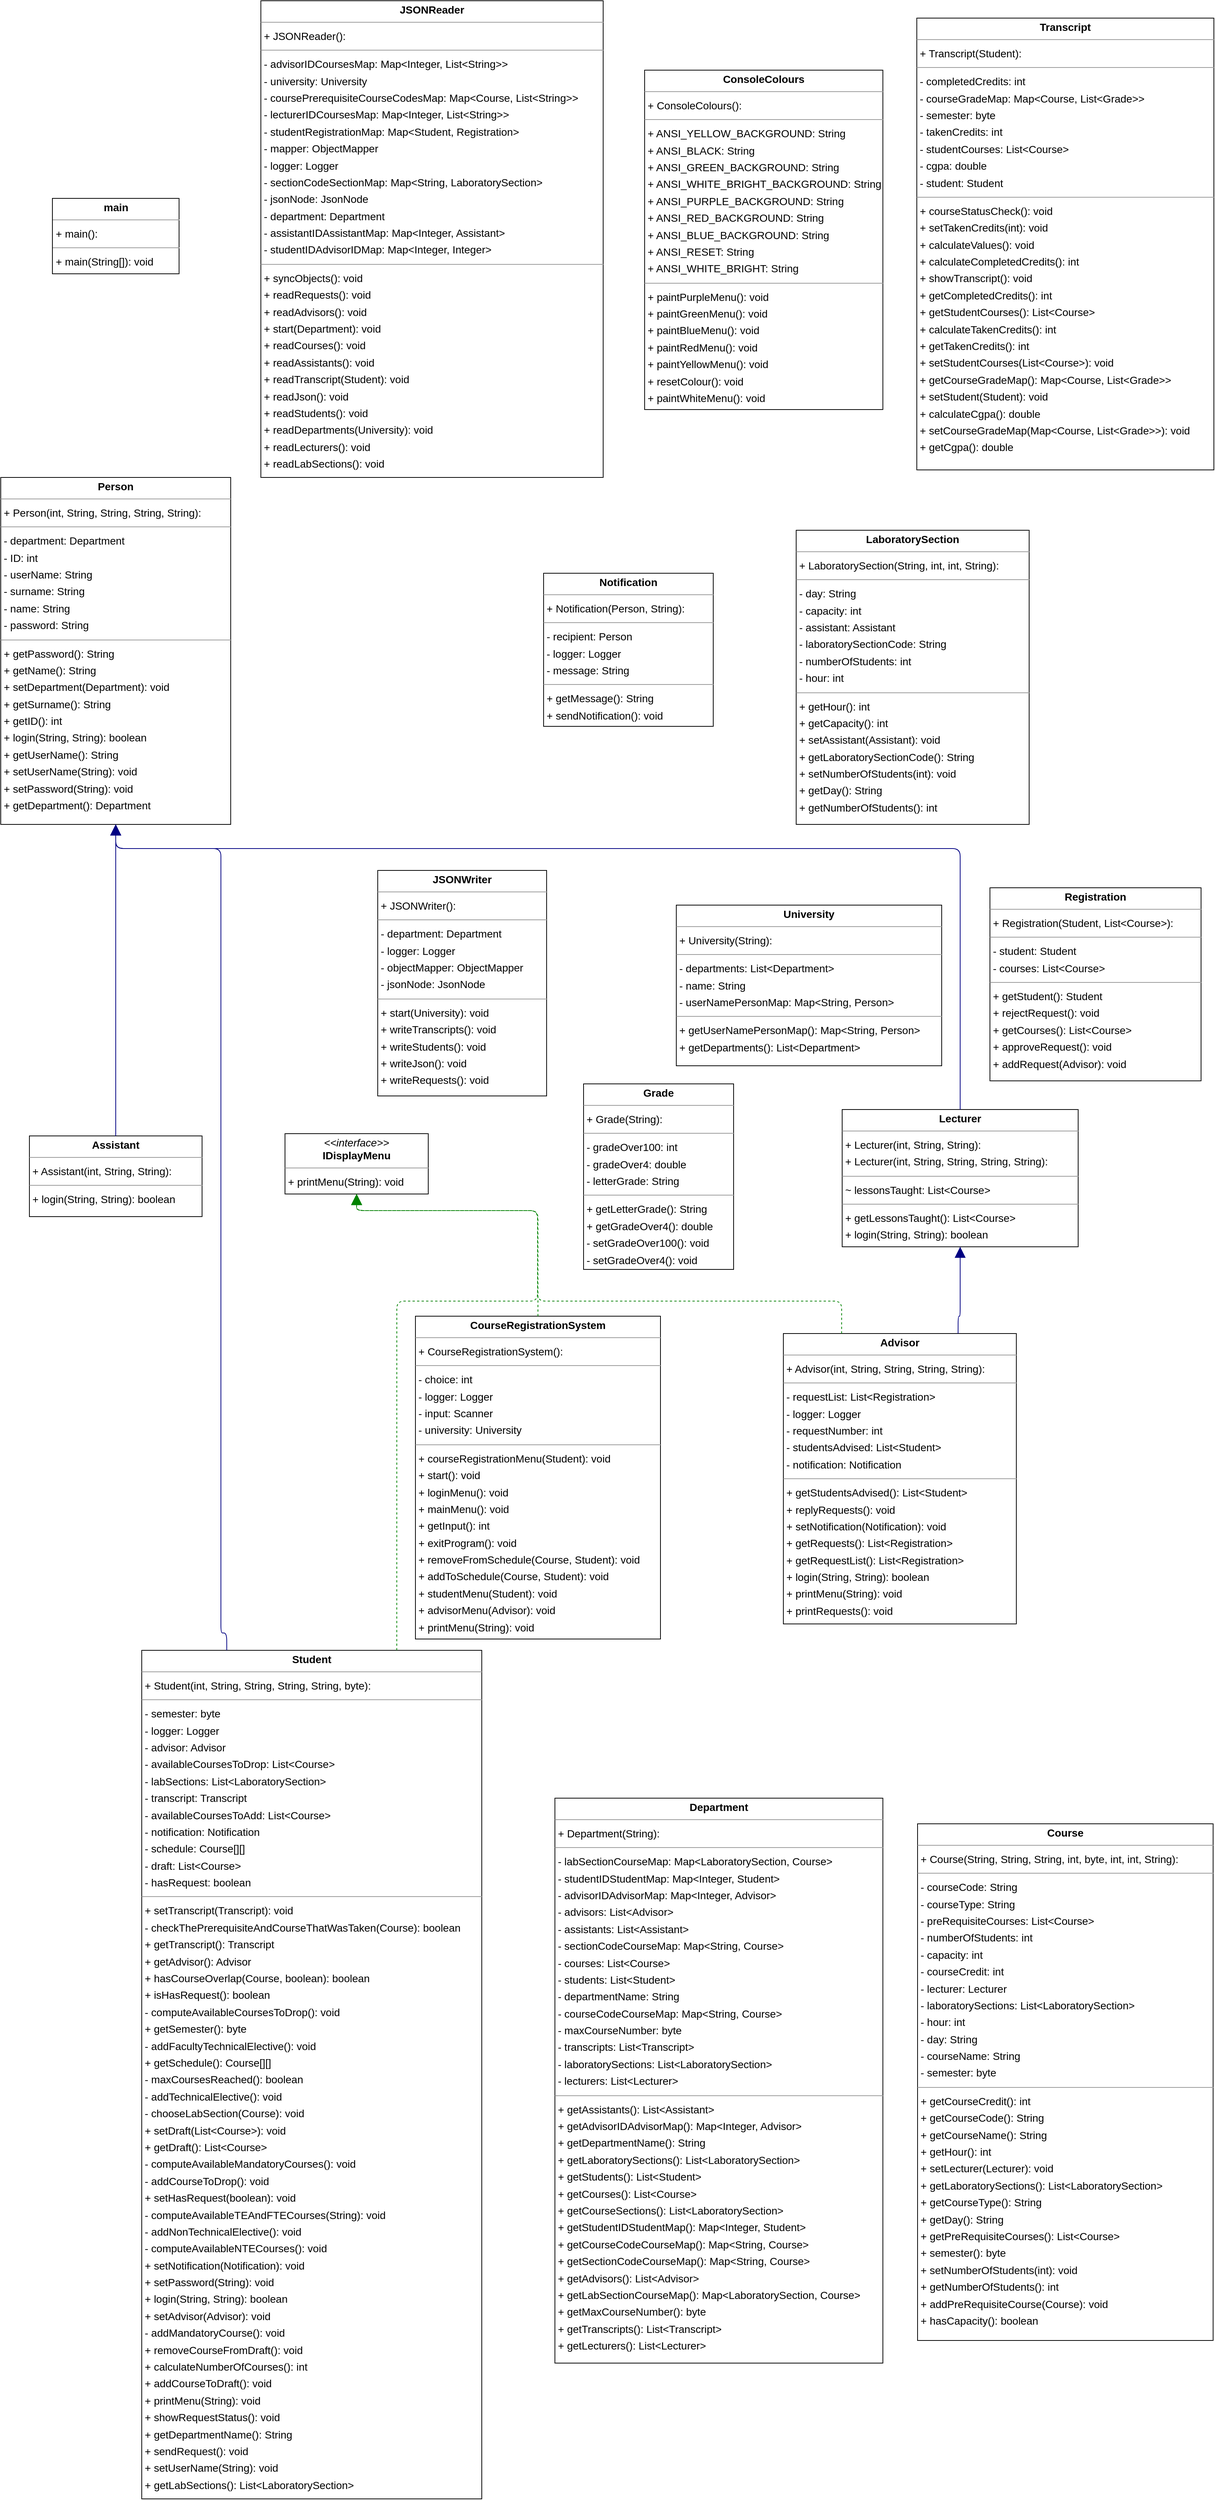 <mxfile version="22.1.2" type="device">
  <diagram id="rTOdLKL7PJ1s8vybaUk6" name="Page-1">
    <mxGraphModel dx="2702" dy="2164" grid="1" gridSize="10" guides="1" tooltips="1" connect="1" arrows="1" fold="1" page="0" pageScale="1" pageWidth="827" pageHeight="1169" background="none" math="0" shadow="0">
      <root>
        <mxCell id="0" />
        <mxCell id="1" parent="0" />
        <mxCell id="node6" value="&lt;p style=&quot;margin:0px;margin-top:4px;text-align:center;&quot;&gt;&lt;b&gt;Advisor&lt;/b&gt;&lt;/p&gt;&lt;hr size=&quot;1&quot;/&gt;&lt;p style=&quot;margin:0 0 0 4px;line-height:1.6;&quot;&gt;+ Advisor(int, String, String, String, String): &lt;/p&gt;&lt;hr size=&quot;1&quot;/&gt;&lt;p style=&quot;margin:0 0 0 4px;line-height:1.6;&quot;&gt;- requestList: List&amp;lt;Registration&amp;gt;&lt;br/&gt;- logger: Logger&lt;br/&gt;- requestNumber: int&lt;br/&gt;- studentsAdvised: List&amp;lt;Student&amp;gt;&lt;br/&gt;- notification: Notification&lt;/p&gt;&lt;hr size=&quot;1&quot;/&gt;&lt;p style=&quot;margin:0 0 0 4px;line-height:1.6;&quot;&gt;+ getStudentsAdvised(): List&amp;lt;Student&amp;gt;&lt;br/&gt;+ replyRequests(): void&lt;br/&gt;+ setNotification(Notification): void&lt;br/&gt;+ getRequests(): List&amp;lt;Registration&amp;gt;&lt;br/&gt;+ getRequestList(): List&amp;lt;Registration&amp;gt;&lt;br/&gt;+ login(String, String): boolean&lt;br/&gt;+ printMenu(String): void&lt;br/&gt;+ printRequests(): void&lt;/p&gt;" style="verticalAlign=top;align=left;overflow=fill;fontSize=14;fontFamily=Helvetica;html=1;rounded=0;shadow=0;comic=0;labelBackgroundColor=none;strokeWidth=1;" parent="1" vertex="1">
          <mxGeometry x="823" y="1345" width="309" height="385" as="geometry" />
        </mxCell>
        <mxCell id="node1" value="&lt;p style=&quot;margin:0px;margin-top:4px;text-align:center;&quot;&gt;&lt;b&gt;Assistant&lt;/b&gt;&lt;/p&gt;&lt;hr size=&quot;1&quot;/&gt;&lt;p style=&quot;margin:0 0 0 4px;line-height:1.6;&quot;&gt;+ Assistant(int, String, String): &lt;/p&gt;&lt;hr size=&quot;1&quot;/&gt;&lt;p style=&quot;margin:0 0 0 4px;line-height:1.6;&quot;&gt;+ login(String, String): boolean&lt;/p&gt;" style="verticalAlign=top;align=left;overflow=fill;fontSize=14;fontFamily=Helvetica;html=1;rounded=0;shadow=0;comic=0;labelBackgroundColor=none;strokeWidth=1;" parent="1" vertex="1">
          <mxGeometry x="-177" y="1083" width="229" height="107" as="geometry" />
        </mxCell>
        <mxCell id="node4" value="&lt;p style=&quot;margin:0px;margin-top:4px;text-align:center;&quot;&gt;&lt;b&gt;ConsoleColours&lt;/b&gt;&lt;/p&gt;&lt;hr size=&quot;1&quot;/&gt;&lt;p style=&quot;margin:0 0 0 4px;line-height:1.6;&quot;&gt;+ ConsoleColours(): &lt;/p&gt;&lt;hr size=&quot;1&quot;/&gt;&lt;p style=&quot;margin:0 0 0 4px;line-height:1.6;&quot;&gt;+ ANSI_YELLOW_BACKGROUND: String&lt;br/&gt;+ ANSI_BLACK: String&lt;br/&gt;+ ANSI_GREEN_BACKGROUND: String&lt;br/&gt;+ ANSI_WHITE_BRIGHT_BACKGROUND: String&lt;br/&gt;+ ANSI_PURPLE_BACKGROUND: String&lt;br/&gt;+ ANSI_RED_BACKGROUND: String&lt;br/&gt;+ ANSI_BLUE_BACKGROUND: String&lt;br/&gt;+ ANSI_RESET: String&lt;br/&gt;+ ANSI_WHITE_BRIGHT: String&lt;/p&gt;&lt;hr size=&quot;1&quot;/&gt;&lt;p style=&quot;margin:0 0 0 4px;line-height:1.6;&quot;&gt;+ paintPurpleMenu(): void&lt;br/&gt;+ paintGreenMenu(): void&lt;br/&gt;+ paintBlueMenu(): void&lt;br/&gt;+ paintRedMenu(): void&lt;br/&gt;+ paintYellowMenu(): void&lt;br/&gt;+ resetColour(): void&lt;br/&gt;+ paintWhiteMenu(): void&lt;/p&gt;" style="verticalAlign=top;align=left;overflow=fill;fontSize=14;fontFamily=Helvetica;html=1;rounded=0;shadow=0;comic=0;labelBackgroundColor=none;strokeWidth=1;" parent="1" vertex="1">
          <mxGeometry x="639" y="-330" width="316" height="450" as="geometry" />
        </mxCell>
        <mxCell id="node12" value="&lt;p style=&quot;margin:0px;margin-top:4px;text-align:center;&quot;&gt;&lt;b&gt;Course&lt;/b&gt;&lt;/p&gt;&lt;hr size=&quot;1&quot;/&gt;&lt;p style=&quot;margin:0 0 0 4px;line-height:1.6;&quot;&gt;+ Course(String, String, String, int, byte, int, int, String): &lt;/p&gt;&lt;hr size=&quot;1&quot;/&gt;&lt;p style=&quot;margin:0 0 0 4px;line-height:1.6;&quot;&gt;- courseCode: String&lt;br/&gt;- courseType: String&lt;br/&gt;- preRequisiteCourses: List&amp;lt;Course&amp;gt;&lt;br/&gt;- numberOfStudents: int&lt;br/&gt;- capacity: int&lt;br/&gt;- courseCredit: int&lt;br/&gt;- lecturer: Lecturer&lt;br/&gt;- laboratorySections: List&amp;lt;LaboratorySection&amp;gt;&lt;br/&gt;- hour: int&lt;br/&gt;- day: String&lt;br/&gt;- courseName: String&lt;br/&gt;- semester: byte&lt;/p&gt;&lt;hr size=&quot;1&quot;/&gt;&lt;p style=&quot;margin:0 0 0 4px;line-height:1.6;&quot;&gt;+ getCourseCredit(): int&lt;br/&gt;+ getCourseCode(): String&lt;br/&gt;+ getCourseName(): String&lt;br/&gt;+ getHour(): int&lt;br/&gt;+ setLecturer(Lecturer): void&lt;br/&gt;+ getLaboratorySections(): List&amp;lt;LaboratorySection&amp;gt;&lt;br/&gt;+ getCourseType(): String&lt;br/&gt;+ getDay(): String&lt;br/&gt;+ getPreRequisiteCourses(): List&amp;lt;Course&amp;gt;&lt;br/&gt;+ semester(): byte&lt;br/&gt;+ setNumberOfStudents(int): void&lt;br/&gt;+ getNumberOfStudents(): int&lt;br/&gt;+ addPreRequisiteCourse(Course): void&lt;br/&gt;+ hasCapacity(): boolean&lt;/p&gt;" style="verticalAlign=top;align=left;overflow=fill;fontSize=14;fontFamily=Helvetica;html=1;rounded=0;shadow=0;comic=0;labelBackgroundColor=none;strokeWidth=1;" parent="1" vertex="1">
          <mxGeometry x="1001" y="1995" width="392" height="685" as="geometry" />
        </mxCell>
        <mxCell id="node15" value="&lt;p style=&quot;margin:0px;margin-top:4px;text-align:center;&quot;&gt;&lt;b&gt;CourseRegistrationSystem&lt;/b&gt;&lt;/p&gt;&lt;hr size=&quot;1&quot;/&gt;&lt;p style=&quot;margin:0 0 0 4px;line-height:1.6;&quot;&gt;+ CourseRegistrationSystem(): &lt;/p&gt;&lt;hr size=&quot;1&quot;/&gt;&lt;p style=&quot;margin:0 0 0 4px;line-height:1.6;&quot;&gt;- choice: int&lt;br/&gt;- logger: Logger&lt;br/&gt;- input: Scanner&lt;br/&gt;- university: University&lt;/p&gt;&lt;hr size=&quot;1&quot;/&gt;&lt;p style=&quot;margin:0 0 0 4px;line-height:1.6;&quot;&gt;+ courseRegistrationMenu(Student): void&lt;br/&gt;+ start(): void&lt;br/&gt;+ loginMenu(): void&lt;br/&gt;+ mainMenu(): void&lt;br/&gt;+ getInput(): int&lt;br/&gt;+ exitProgram(): void&lt;br/&gt;+ removeFromSchedule(Course, Student): void&lt;br/&gt;+ addToSchedule(Course, Student): void&lt;br/&gt;+ studentMenu(Student): void&lt;br/&gt;+ advisorMenu(Advisor): void&lt;br/&gt;+ printMenu(String): void&lt;/p&gt;" style="verticalAlign=top;align=left;overflow=fill;fontSize=14;fontFamily=Helvetica;html=1;rounded=0;shadow=0;comic=0;labelBackgroundColor=none;strokeWidth=1;" parent="1" vertex="1">
          <mxGeometry x="335" y="1322" width="325" height="428" as="geometry" />
        </mxCell>
        <mxCell id="node16" value="&lt;p style=&quot;margin:0px;margin-top:4px;text-align:center;&quot;&gt;&lt;b&gt;Department&lt;/b&gt;&lt;/p&gt;&lt;hr size=&quot;1&quot;/&gt;&lt;p style=&quot;margin:0 0 0 4px;line-height:1.6;&quot;&gt;+ Department(String): &lt;/p&gt;&lt;hr size=&quot;1&quot;/&gt;&lt;p style=&quot;margin:0 0 0 4px;line-height:1.6;&quot;&gt;- labSectionCourseMap: Map&amp;lt;LaboratorySection, Course&amp;gt;&lt;br/&gt;- studentIDStudentMap: Map&amp;lt;Integer, Student&amp;gt;&lt;br/&gt;- advisorIDAdvisorMap: Map&amp;lt;Integer, Advisor&amp;gt;&lt;br/&gt;- advisors: List&amp;lt;Advisor&amp;gt;&lt;br/&gt;- assistants: List&amp;lt;Assistant&amp;gt;&lt;br/&gt;- sectionCodeCourseMap: Map&amp;lt;String, Course&amp;gt;&lt;br/&gt;- courses: List&amp;lt;Course&amp;gt;&lt;br/&gt;- students: List&amp;lt;Student&amp;gt;&lt;br/&gt;- departmentName: String&lt;br/&gt;- courseCodeCourseMap: Map&amp;lt;String, Course&amp;gt;&lt;br/&gt;- maxCourseNumber: byte&lt;br/&gt;- transcripts: List&amp;lt;Transcript&amp;gt;&lt;br/&gt;- laboratorySections: List&amp;lt;LaboratorySection&amp;gt;&lt;br/&gt;- lecturers: List&amp;lt;Lecturer&amp;gt;&lt;/p&gt;&lt;hr size=&quot;1&quot;/&gt;&lt;p style=&quot;margin:0 0 0 4px;line-height:1.6;&quot;&gt;+ getAssistants(): List&amp;lt;Assistant&amp;gt;&lt;br/&gt;+ getAdvisorIDAdvisorMap(): Map&amp;lt;Integer, Advisor&amp;gt;&lt;br/&gt;+ getDepartmentName(): String&lt;br/&gt;+ getLaboratorySections(): List&amp;lt;LaboratorySection&amp;gt;&lt;br/&gt;+ getStudents(): List&amp;lt;Student&amp;gt;&lt;br/&gt;+ getCourses(): List&amp;lt;Course&amp;gt;&lt;br/&gt;+ getCourseSections(): List&amp;lt;LaboratorySection&amp;gt;&lt;br/&gt;+ getStudentIDStudentMap(): Map&amp;lt;Integer, Student&amp;gt;&lt;br/&gt;+ getCourseCodeCourseMap(): Map&amp;lt;String, Course&amp;gt;&lt;br/&gt;+ getSectionCodeCourseMap(): Map&amp;lt;String, Course&amp;gt;&lt;br/&gt;+ getAdvisors(): List&amp;lt;Advisor&amp;gt;&lt;br/&gt;+ getLabSectionCourseMap(): Map&amp;lt;LaboratorySection, Course&amp;gt;&lt;br/&gt;+ getMaxCourseNumber(): byte&lt;br/&gt;+ getTranscripts(): List&amp;lt;Transcript&amp;gt;&lt;br/&gt;+ getLecturers(): List&amp;lt;Lecturer&amp;gt;&lt;/p&gt;" style="verticalAlign=top;align=left;overflow=fill;fontSize=14;fontFamily=Helvetica;html=1;rounded=0;shadow=0;comic=0;labelBackgroundColor=none;strokeWidth=1;" parent="1" vertex="1">
          <mxGeometry x="520" y="1961" width="435" height="749" as="geometry" />
        </mxCell>
        <mxCell id="node10" value="&lt;p style=&quot;margin:0px;margin-top:4px;text-align:center;&quot;&gt;&lt;b&gt;Grade&lt;/b&gt;&lt;/p&gt;&lt;hr size=&quot;1&quot;/&gt;&lt;p style=&quot;margin:0 0 0 4px;line-height:1.6;&quot;&gt;+ Grade(String): &lt;/p&gt;&lt;hr size=&quot;1&quot;/&gt;&lt;p style=&quot;margin:0 0 0 4px;line-height:1.6;&quot;&gt;- gradeOver100: int&lt;br/&gt;- gradeOver4: double&lt;br/&gt;- letterGrade: String&lt;/p&gt;&lt;hr size=&quot;1&quot;/&gt;&lt;p style=&quot;margin:0 0 0 4px;line-height:1.6;&quot;&gt;+ getLetterGrade(): String&lt;br/&gt;+ getGradeOver4(): double&lt;br/&gt;- setGradeOver100(): void&lt;br/&gt;- setGradeOver4(): void&lt;/p&gt;" style="verticalAlign=top;align=left;overflow=fill;fontSize=14;fontFamily=Helvetica;html=1;rounded=0;shadow=0;comic=0;labelBackgroundColor=none;strokeWidth=1;" parent="1" vertex="1">
          <mxGeometry x="558" y="1014" width="199" height="246" as="geometry" />
        </mxCell>
        <mxCell id="node14" value="&lt;p style=&quot;margin:0px;margin-top:4px;text-align:center;&quot;&gt;&lt;i&gt;&amp;lt;&amp;lt;interface&amp;gt;&amp;gt;&lt;/i&gt;&lt;br/&gt;&lt;b&gt;IDisplayMenu&lt;/b&gt;&lt;/p&gt;&lt;hr size=&quot;1&quot;/&gt;&lt;p style=&quot;margin:0 0 0 4px;line-height:1.6;&quot;&gt;+ printMenu(String): void&lt;/p&gt;" style="verticalAlign=top;align=left;overflow=fill;fontSize=14;fontFamily=Helvetica;html=1;rounded=0;shadow=0;comic=0;labelBackgroundColor=none;strokeWidth=1;" parent="1" vertex="1">
          <mxGeometry x="162" y="1080" width="190" height="80" as="geometry" />
        </mxCell>
        <mxCell id="node11" value="&lt;p style=&quot;margin:0px;margin-top:4px;text-align:center;&quot;&gt;&lt;b&gt;JSONReader&lt;/b&gt;&lt;/p&gt;&lt;hr size=&quot;1&quot;/&gt;&lt;p style=&quot;margin:0 0 0 4px;line-height:1.6;&quot;&gt;+ JSONReader(): &lt;/p&gt;&lt;hr size=&quot;1&quot;/&gt;&lt;p style=&quot;margin:0 0 0 4px;line-height:1.6;&quot;&gt;- advisorIDCoursesMap: Map&amp;lt;Integer, List&amp;lt;String&amp;gt;&amp;gt;&lt;br/&gt;- university: University&lt;br/&gt;- coursePrerequisiteCourseCodesMap: Map&amp;lt;Course, List&amp;lt;String&amp;gt;&amp;gt;&lt;br/&gt;- lecturerIDCoursesMap: Map&amp;lt;Integer, List&amp;lt;String&amp;gt;&amp;gt;&lt;br/&gt;- studentRegistrationMap: Map&amp;lt;Student, Registration&amp;gt;&lt;br/&gt;- mapper: ObjectMapper&lt;br/&gt;- logger: Logger&lt;br/&gt;- sectionCodeSectionMap: Map&amp;lt;String, LaboratorySection&amp;gt;&lt;br/&gt;- jsonNode: JsonNode&lt;br/&gt;- department: Department&lt;br/&gt;- assistantIDAssistantMap: Map&amp;lt;Integer, Assistant&amp;gt;&lt;br/&gt;- studentIDAdvisorIDMap: Map&amp;lt;Integer, Integer&amp;gt;&lt;/p&gt;&lt;hr size=&quot;1&quot;/&gt;&lt;p style=&quot;margin:0 0 0 4px;line-height:1.6;&quot;&gt;+ syncObjects(): void&lt;br/&gt;+ readRequests(): void&lt;br/&gt;+ readAdvisors(): void&lt;br/&gt;+ start(Department): void&lt;br/&gt;+ readCourses(): void&lt;br/&gt;+ readAssistants(): void&lt;br/&gt;+ readTranscript(Student): void&lt;br/&gt;+ readJson(): void&lt;br/&gt;+ readStudents(): void&lt;br/&gt;+ readDepartments(University): void&lt;br/&gt;+ readLecturers(): void&lt;br/&gt;+ readLabSections(): void&lt;/p&gt;" style="verticalAlign=top;align=left;overflow=fill;fontSize=14;fontFamily=Helvetica;html=1;rounded=0;shadow=0;comic=0;labelBackgroundColor=none;strokeWidth=1;" parent="1" vertex="1">
          <mxGeometry x="130" y="-422" width="454" height="632" as="geometry" />
        </mxCell>
        <mxCell id="node13" value="&lt;p style=&quot;margin:0px;margin-top:4px;text-align:center;&quot;&gt;&lt;b&gt;JSONWriter&lt;/b&gt;&lt;/p&gt;&lt;hr size=&quot;1&quot;/&gt;&lt;p style=&quot;margin:0 0 0 4px;line-height:1.6;&quot;&gt;+ JSONWriter(): &lt;/p&gt;&lt;hr size=&quot;1&quot;/&gt;&lt;p style=&quot;margin:0 0 0 4px;line-height:1.6;&quot;&gt;- department: Department&lt;br/&gt;- logger: Logger&lt;br/&gt;- objectMapper: ObjectMapper&lt;br/&gt;- jsonNode: JsonNode&lt;/p&gt;&lt;hr size=&quot;1&quot;/&gt;&lt;p style=&quot;margin:0 0 0 4px;line-height:1.6;&quot;&gt;+ start(University): void&lt;br/&gt;+ writeTranscripts(): void&lt;br/&gt;+ writeStudents(): void&lt;br/&gt;+ writeJson(): void&lt;br/&gt;+ writeRequests(): void&lt;/p&gt;" style="verticalAlign=top;align=left;overflow=fill;fontSize=14;fontFamily=Helvetica;html=1;rounded=0;shadow=0;comic=0;labelBackgroundColor=none;strokeWidth=1;" parent="1" vertex="1">
          <mxGeometry x="285" y="731" width="224" height="299" as="geometry" />
        </mxCell>
        <mxCell id="node2" value="&lt;p style=&quot;margin:0px;margin-top:4px;text-align:center;&quot;&gt;&lt;b&gt;LaboratorySection&lt;/b&gt;&lt;/p&gt;&lt;hr size=&quot;1&quot;/&gt;&lt;p style=&quot;margin:0 0 0 4px;line-height:1.6;&quot;&gt;+ LaboratorySection(String, int, int, String): &lt;/p&gt;&lt;hr size=&quot;1&quot;/&gt;&lt;p style=&quot;margin:0 0 0 4px;line-height:1.6;&quot;&gt;- day: String&lt;br/&gt;- capacity: int&lt;br/&gt;- assistant: Assistant&lt;br/&gt;- laboratorySectionCode: String&lt;br/&gt;- numberOfStudents: int&lt;br/&gt;- hour: int&lt;/p&gt;&lt;hr size=&quot;1&quot;/&gt;&lt;p style=&quot;margin:0 0 0 4px;line-height:1.6;&quot;&gt;+ getHour(): int&lt;br/&gt;+ getCapacity(): int&lt;br/&gt;+ setAssistant(Assistant): void&lt;br/&gt;+ getLaboratorySectionCode(): String&lt;br/&gt;+ setNumberOfStudents(int): void&lt;br/&gt;+ getDay(): String&lt;br/&gt;+ getNumberOfStudents(): int&lt;/p&gt;" style="verticalAlign=top;align=left;overflow=fill;fontSize=14;fontFamily=Helvetica;html=1;rounded=0;shadow=0;comic=0;labelBackgroundColor=none;strokeWidth=1;" parent="1" vertex="1">
          <mxGeometry x="840" y="280" width="309" height="390" as="geometry" />
        </mxCell>
        <mxCell id="node17" value="&lt;p style=&quot;margin:0px;margin-top:4px;text-align:center;&quot;&gt;&lt;b&gt;Lecturer&lt;/b&gt;&lt;/p&gt;&lt;hr size=&quot;1&quot;/&gt;&lt;p style=&quot;margin:0 0 0 4px;line-height:1.6;&quot;&gt;+ Lecturer(int, String, String): &lt;br/&gt;+ Lecturer(int, String, String, String, String): &lt;/p&gt;&lt;hr size=&quot;1&quot;/&gt;&lt;p style=&quot;margin:0 0 0 4px;line-height:1.6;&quot;&gt;~ lessonsTaught: List&amp;lt;Course&amp;gt;&lt;/p&gt;&lt;hr size=&quot;1&quot;/&gt;&lt;p style=&quot;margin:0 0 0 4px;line-height:1.6;&quot;&gt;+ getLessonsTaught(): List&amp;lt;Course&amp;gt;&lt;br/&gt;+ login(String, String): boolean&lt;/p&gt;" style="verticalAlign=top;align=left;overflow=fill;fontSize=14;fontFamily=Helvetica;html=1;rounded=0;shadow=0;comic=0;labelBackgroundColor=none;strokeWidth=1;" parent="1" vertex="1">
          <mxGeometry x="901" y="1048" width="313" height="182" as="geometry" />
        </mxCell>
        <mxCell id="node7" value="&lt;p style=&quot;margin:0px;margin-top:4px;text-align:center;&quot;&gt;&lt;b&gt;Notification&lt;/b&gt;&lt;/p&gt;&lt;hr size=&quot;1&quot;/&gt;&lt;p style=&quot;margin:0 0 0 4px;line-height:1.6;&quot;&gt;+ Notification(Person, String): &lt;/p&gt;&lt;hr size=&quot;1&quot;/&gt;&lt;p style=&quot;margin:0 0 0 4px;line-height:1.6;&quot;&gt;- recipient: Person&lt;br/&gt;- logger: Logger&lt;br/&gt;- message: String&lt;/p&gt;&lt;hr size=&quot;1&quot;/&gt;&lt;p style=&quot;margin:0 0 0 4px;line-height:1.6;&quot;&gt;+ getMessage(): String&lt;br/&gt;+ sendNotification(): void&lt;/p&gt;" style="verticalAlign=top;align=left;overflow=fill;fontSize=14;fontFamily=Helvetica;html=1;rounded=0;shadow=0;comic=0;labelBackgroundColor=none;strokeWidth=1;" parent="1" vertex="1">
          <mxGeometry x="505" y="337" width="225" height="203" as="geometry" />
        </mxCell>
        <mxCell id="node18" value="&lt;p style=&quot;margin:0px;margin-top:4px;text-align:center;&quot;&gt;&lt;b&gt;Person&lt;/b&gt;&lt;/p&gt;&lt;hr size=&quot;1&quot;/&gt;&lt;p style=&quot;margin:0 0 0 4px;line-height:1.6;&quot;&gt;+ Person(int, String, String, String, String): &lt;/p&gt;&lt;hr size=&quot;1&quot;/&gt;&lt;p style=&quot;margin:0 0 0 4px;line-height:1.6;&quot;&gt;- department: Department&lt;br/&gt;- ID: int&lt;br/&gt;- userName: String&lt;br/&gt;- surname: String&lt;br/&gt;- name: String&lt;br/&gt;- password: String&lt;/p&gt;&lt;hr size=&quot;1&quot;/&gt;&lt;p style=&quot;margin:0 0 0 4px;line-height:1.6;&quot;&gt;+ getPassword(): String&lt;br/&gt;+ getName(): String&lt;br/&gt;+ setDepartment(Department): void&lt;br/&gt;+ getSurname(): String&lt;br/&gt;+ getID(): int&lt;br/&gt;+ login(String, String): boolean&lt;br/&gt;+ getUserName(): String&lt;br/&gt;+ setUserName(String): void&lt;br/&gt;+ setPassword(String): void&lt;br/&gt;+ getDepartment(): Department&lt;/p&gt;" style="verticalAlign=top;align=left;overflow=fill;fontSize=14;fontFamily=Helvetica;html=1;rounded=0;shadow=0;comic=0;labelBackgroundColor=none;strokeWidth=1;" parent="1" vertex="1">
          <mxGeometry x="-215" y="210" width="305" height="460" as="geometry" />
        </mxCell>
        <mxCell id="node3" value="&lt;p style=&quot;margin:0px;margin-top:4px;text-align:center;&quot;&gt;&lt;b&gt;Registration&lt;/b&gt;&lt;/p&gt;&lt;hr size=&quot;1&quot;/&gt;&lt;p style=&quot;margin:0 0 0 4px;line-height:1.6;&quot;&gt;+ Registration(Student, List&amp;lt;Course&amp;gt;): &lt;/p&gt;&lt;hr size=&quot;1&quot;/&gt;&lt;p style=&quot;margin:0 0 0 4px;line-height:1.6;&quot;&gt;- student: Student&lt;br/&gt;- courses: List&amp;lt;Course&amp;gt;&lt;/p&gt;&lt;hr size=&quot;1&quot;/&gt;&lt;p style=&quot;margin:0 0 0 4px;line-height:1.6;&quot;&gt;+ getStudent(): Student&lt;br/&gt;+ rejectRequest(): void&lt;br/&gt;+ getCourses(): List&amp;lt;Course&amp;gt;&lt;br/&gt;+ approveRequest(): void&lt;br/&gt;+ addRequest(Advisor): void&lt;/p&gt;" style="verticalAlign=top;align=left;overflow=fill;fontSize=14;fontFamily=Helvetica;html=1;rounded=0;shadow=0;comic=0;labelBackgroundColor=none;strokeWidth=1;" parent="1" vertex="1">
          <mxGeometry x="1097" y="754" width="280" height="256" as="geometry" />
        </mxCell>
        <mxCell id="node8" value="&lt;p style=&quot;margin:0px;margin-top:4px;text-align:center;&quot;&gt;&lt;b&gt;Student&lt;/b&gt;&lt;/p&gt;&lt;hr size=&quot;1&quot;/&gt;&lt;p style=&quot;margin:0 0 0 4px;line-height:1.6;&quot;&gt;+ Student(int, String, String, String, String, byte): &lt;/p&gt;&lt;hr size=&quot;1&quot;/&gt;&lt;p style=&quot;margin:0 0 0 4px;line-height:1.6;&quot;&gt;- semester: byte&lt;br/&gt;- logger: Logger&lt;br/&gt;- advisor: Advisor&lt;br/&gt;- availableCoursesToDrop: List&amp;lt;Course&amp;gt;&lt;br/&gt;- labSections: List&amp;lt;LaboratorySection&amp;gt;&lt;br/&gt;- transcript: Transcript&lt;br/&gt;- availableCoursesToAdd: List&amp;lt;Course&amp;gt;&lt;br/&gt;- notification: Notification&lt;br/&gt;- schedule: Course[][]&lt;br/&gt;- draft: List&amp;lt;Course&amp;gt;&lt;br/&gt;- hasRequest: boolean&lt;/p&gt;&lt;hr size=&quot;1&quot;/&gt;&lt;p style=&quot;margin:0 0 0 4px;line-height:1.6;&quot;&gt;+ setTranscript(Transcript): void&lt;br/&gt;- checkThePrerequisiteAndCourseThatWasTaken(Course): boolean&lt;br/&gt;+ getTranscript(): Transcript&lt;br/&gt;+ getAdvisor(): Advisor&lt;br/&gt;+ hasCourseOverlap(Course, boolean): boolean&lt;br/&gt;+ isHasRequest(): boolean&lt;br/&gt;- computeAvailableCoursesToDrop(): void&lt;br/&gt;+ getSemester(): byte&lt;br/&gt;- addFacultyTechnicalElective(): void&lt;br/&gt;+ getSchedule(): Course[][]&lt;br/&gt;- maxCoursesReached(): boolean&lt;br/&gt;- addTechnicalElective(): void&lt;br/&gt;- chooseLabSection(Course): void&lt;br/&gt;+ setDraft(List&amp;lt;Course&amp;gt;): void&lt;br/&gt;+ getDraft(): List&amp;lt;Course&amp;gt;&lt;br/&gt;- computeAvailableMandatoryCourses(): void&lt;br/&gt;- addCourseToDrop(): void&lt;br/&gt;+ setHasRequest(boolean): void&lt;br/&gt;- computeAvailableTEAndFTECourses(String): void&lt;br/&gt;- addNonTechnicalElective(): void&lt;br/&gt;- computeAvailableNTECourses(): void&lt;br/&gt;+ setNotification(Notification): void&lt;br/&gt;+ setPassword(String): void&lt;br/&gt;+ login(String, String): boolean&lt;br/&gt;+ setAdvisor(Advisor): void&lt;br/&gt;- addMandatoryCourse(): void&lt;br/&gt;+ removeCourseFromDraft(): void&lt;br/&gt;+ calculateNumberOfCourses(): int&lt;br/&gt;+ addCourseToDraft(): void&lt;br/&gt;+ printMenu(String): void&lt;br/&gt;+ showRequestStatus(): void&lt;br/&gt;+ getDepartmentName(): String&lt;br/&gt;+ sendRequest(): void&lt;br/&gt;+ setUserName(String): void&lt;br/&gt;+ getLabSections(): List&amp;lt;LaboratorySection&amp;gt;&lt;/p&gt;" style="verticalAlign=top;align=left;overflow=fill;fontSize=14;fontFamily=Helvetica;html=1;rounded=0;shadow=0;comic=0;labelBackgroundColor=none;strokeWidth=1;" parent="1" vertex="1">
          <mxGeometry x="-28" y="1765" width="451" height="1125" as="geometry" />
        </mxCell>
        <mxCell id="node0" value="&lt;p style=&quot;margin:0px;margin-top:4px;text-align:center;&quot;&gt;&lt;b&gt;Transcript&lt;/b&gt;&lt;/p&gt;&lt;hr size=&quot;1&quot;/&gt;&lt;p style=&quot;margin:0 0 0 4px;line-height:1.6;&quot;&gt;+ Transcript(Student): &lt;/p&gt;&lt;hr size=&quot;1&quot;/&gt;&lt;p style=&quot;margin:0 0 0 4px;line-height:1.6;&quot;&gt;- completedCredits: int&lt;br/&gt;- courseGradeMap: Map&amp;lt;Course, List&amp;lt;Grade&amp;gt;&amp;gt;&lt;br/&gt;- semester: byte&lt;br/&gt;- takenCredits: int&lt;br/&gt;- studentCourses: List&amp;lt;Course&amp;gt;&lt;br/&gt;- cgpa: double&lt;br/&gt;- student: Student&lt;/p&gt;&lt;hr size=&quot;1&quot;/&gt;&lt;p style=&quot;margin:0 0 0 4px;line-height:1.6;&quot;&gt;+ courseStatusCheck(): void&lt;br/&gt;+ setTakenCredits(int): void&lt;br/&gt;+ calculateValues(): void&lt;br/&gt;+ calculateCompletedCredits(): int&lt;br/&gt;+ showTranscript(): void&lt;br/&gt;+ getCompletedCredits(): int&lt;br/&gt;+ getStudentCourses(): List&amp;lt;Course&amp;gt;&lt;br/&gt;+ calculateTakenCredits(): int&lt;br/&gt;+ getTakenCredits(): int&lt;br/&gt;+ setStudentCourses(List&amp;lt;Course&amp;gt;): void&lt;br/&gt;+ getCourseGradeMap(): Map&amp;lt;Course, List&amp;lt;Grade&amp;gt;&amp;gt;&lt;br/&gt;+ setStudent(Student): void&lt;br/&gt;+ calculateCgpa(): double&lt;br/&gt;+ setCourseGradeMap(Map&amp;lt;Course, List&amp;lt;Grade&amp;gt;&amp;gt;): void&lt;br/&gt;+ getCgpa(): double&lt;/p&gt;" style="verticalAlign=top;align=left;overflow=fill;fontSize=14;fontFamily=Helvetica;html=1;rounded=0;shadow=0;comic=0;labelBackgroundColor=none;strokeWidth=1;" parent="1" vertex="1">
          <mxGeometry x="1000" y="-399" width="394" height="599" as="geometry" />
        </mxCell>
        <mxCell id="node5" value="&lt;p style=&quot;margin:0px;margin-top:4px;text-align:center;&quot;&gt;&lt;b&gt;University&lt;/b&gt;&lt;/p&gt;&lt;hr size=&quot;1&quot;/&gt;&lt;p style=&quot;margin:0 0 0 4px;line-height:1.6;&quot;&gt;+ University(String): &lt;/p&gt;&lt;hr size=&quot;1&quot;/&gt;&lt;p style=&quot;margin:0 0 0 4px;line-height:1.6;&quot;&gt;- departments: List&amp;lt;Department&amp;gt;&lt;br/&gt;- name: String&lt;br/&gt;- userNamePersonMap: Map&amp;lt;String, Person&amp;gt;&lt;/p&gt;&lt;hr size=&quot;1&quot;/&gt;&lt;p style=&quot;margin:0 0 0 4px;line-height:1.6;&quot;&gt;+ getUserNamePersonMap(): Map&amp;lt;String, Person&amp;gt;&lt;br/&gt;+ getDepartments(): List&amp;lt;Department&amp;gt;&lt;/p&gt;" style="verticalAlign=top;align=left;overflow=fill;fontSize=14;fontFamily=Helvetica;html=1;rounded=0;shadow=0;comic=0;labelBackgroundColor=none;strokeWidth=1;" parent="1" vertex="1">
          <mxGeometry x="681" y="777" width="352" height="213" as="geometry" />
        </mxCell>
        <mxCell id="node9" value="&lt;p style=&quot;margin:0px;margin-top:4px;text-align:center;&quot;&gt;&lt;b&gt;main&lt;/b&gt;&lt;/p&gt;&lt;hr size=&quot;1&quot;/&gt;&lt;p style=&quot;margin:0 0 0 4px;line-height:1.6;&quot;&gt;+ main(): &lt;/p&gt;&lt;hr size=&quot;1&quot;/&gt;&lt;p style=&quot;margin:0 0 0 4px;line-height:1.6;&quot;&gt;+ main(String[]): void&lt;/p&gt;" style="verticalAlign=top;align=left;overflow=fill;fontSize=14;fontFamily=Helvetica;html=1;rounded=0;shadow=0;comic=0;labelBackgroundColor=none;strokeWidth=1;" parent="1" vertex="1">
          <mxGeometry x="-146.5" y="-160" width="168" height="100" as="geometry" />
        </mxCell>
        <mxCell id="edge1" value="" style="html=1;rounded=1;edgeStyle=orthogonalEdgeStyle;dashed=1;startArrow=none;endArrow=block;endSize=12;strokeColor=#008200;exitX=0.250;exitY=0.000;exitDx=0;exitDy=0;entryX=0.500;entryY=1.001;entryDx=0;entryDy=0;" parent="1" source="node6" target="node14" edge="1">
          <mxGeometry width="50" height="50" relative="1" as="geometry">
            <Array as="points">
              <mxPoint x="900" y="1302" />
              <mxPoint x="497" y="1302" />
              <mxPoint x="497" y="1182" />
              <mxPoint x="257" y="1182" />
            </Array>
          </mxGeometry>
        </mxCell>
        <mxCell id="edge5" value="" style="html=1;rounded=1;edgeStyle=orthogonalEdgeStyle;dashed=0;startArrow=none;endArrow=block;endSize=12;strokeColor=#000082;exitX=0.750;exitY=0.000;exitDx=0;exitDy=0;entryX=0.500;entryY=1.000;entryDx=0;entryDy=0;" parent="1" source="node6" target="node17" edge="1">
          <mxGeometry width="50" height="50" relative="1" as="geometry">
            <Array as="points">
              <mxPoint x="1054" y="1322" />
              <mxPoint x="1057" y="1322" />
            </Array>
          </mxGeometry>
        </mxCell>
        <mxCell id="edge4" value="" style="html=1;rounded=1;edgeStyle=orthogonalEdgeStyle;dashed=0;startArrow=none;endArrow=block;endSize=12;strokeColor=#000082;exitX=0.500;exitY=0.000;exitDx=0;exitDy=0;entryX=0.500;entryY=1.000;entryDx=0;entryDy=0;" parent="1" source="node1" target="node18" edge="1">
          <mxGeometry width="50" height="50" relative="1" as="geometry">
            <Array as="points" />
          </mxGeometry>
        </mxCell>
        <mxCell id="edge0" value="" style="html=1;rounded=1;edgeStyle=orthogonalEdgeStyle;dashed=1;startArrow=none;endArrow=block;endSize=12;strokeColor=#008200;exitX=0.500;exitY=0.000;exitDx=0;exitDy=0;entryX=0.500;entryY=1.001;entryDx=0;entryDy=0;" parent="1" source="node15" target="node14" edge="1">
          <mxGeometry width="50" height="50" relative="1" as="geometry">
            <Array as="points">
              <mxPoint x="497" y="1182" />
              <mxPoint x="257" y="1182" />
            </Array>
          </mxGeometry>
        </mxCell>
        <mxCell id="edge6" value="" style="html=1;rounded=1;edgeStyle=orthogonalEdgeStyle;dashed=0;startArrow=none;endArrow=block;endSize=12;strokeColor=#000082;exitX=0.500;exitY=0.000;exitDx=0;exitDy=0;entryX=0.500;entryY=1.000;entryDx=0;entryDy=0;" parent="1" source="node17" target="node18" edge="1">
          <mxGeometry width="50" height="50" relative="1" as="geometry">
            <Array as="points">
              <mxPoint x="1057" y="702" />
              <mxPoint x="-63" y="702" />
            </Array>
          </mxGeometry>
        </mxCell>
        <mxCell id="edge3" value="" style="html=1;rounded=1;edgeStyle=orthogonalEdgeStyle;dashed=1;startArrow=none;endArrow=block;endSize=12;strokeColor=#008200;exitX=0.750;exitY=0.000;exitDx=0;exitDy=0;entryX=0.500;entryY=1.001;entryDx=0;entryDy=0;" parent="1" source="node8" target="node14" edge="1">
          <mxGeometry width="50" height="50" relative="1" as="geometry">
            <Array as="points">
              <mxPoint x="310" y="1302" />
              <mxPoint x="497" y="1302" />
              <mxPoint x="497" y="1182" />
              <mxPoint x="257" y="1182" />
            </Array>
          </mxGeometry>
        </mxCell>
        <mxCell id="edge2" value="" style="html=1;rounded=1;edgeStyle=orthogonalEdgeStyle;dashed=0;startArrow=none;endArrow=block;endSize=12;strokeColor=#000082;exitX=0.250;exitY=0.000;exitDx=0;exitDy=0;entryX=0.500;entryY=1.000;entryDx=0;entryDy=0;" parent="1" source="node8" target="node18" edge="1">
          <mxGeometry width="50" height="50" relative="1" as="geometry">
            <Array as="points">
              <mxPoint x="84" y="1742" />
              <mxPoint x="77" y="1742" />
              <mxPoint x="77" y="702" />
              <mxPoint x="-63" y="702" />
            </Array>
          </mxGeometry>
        </mxCell>
      </root>
    </mxGraphModel>
  </diagram>
</mxfile>
